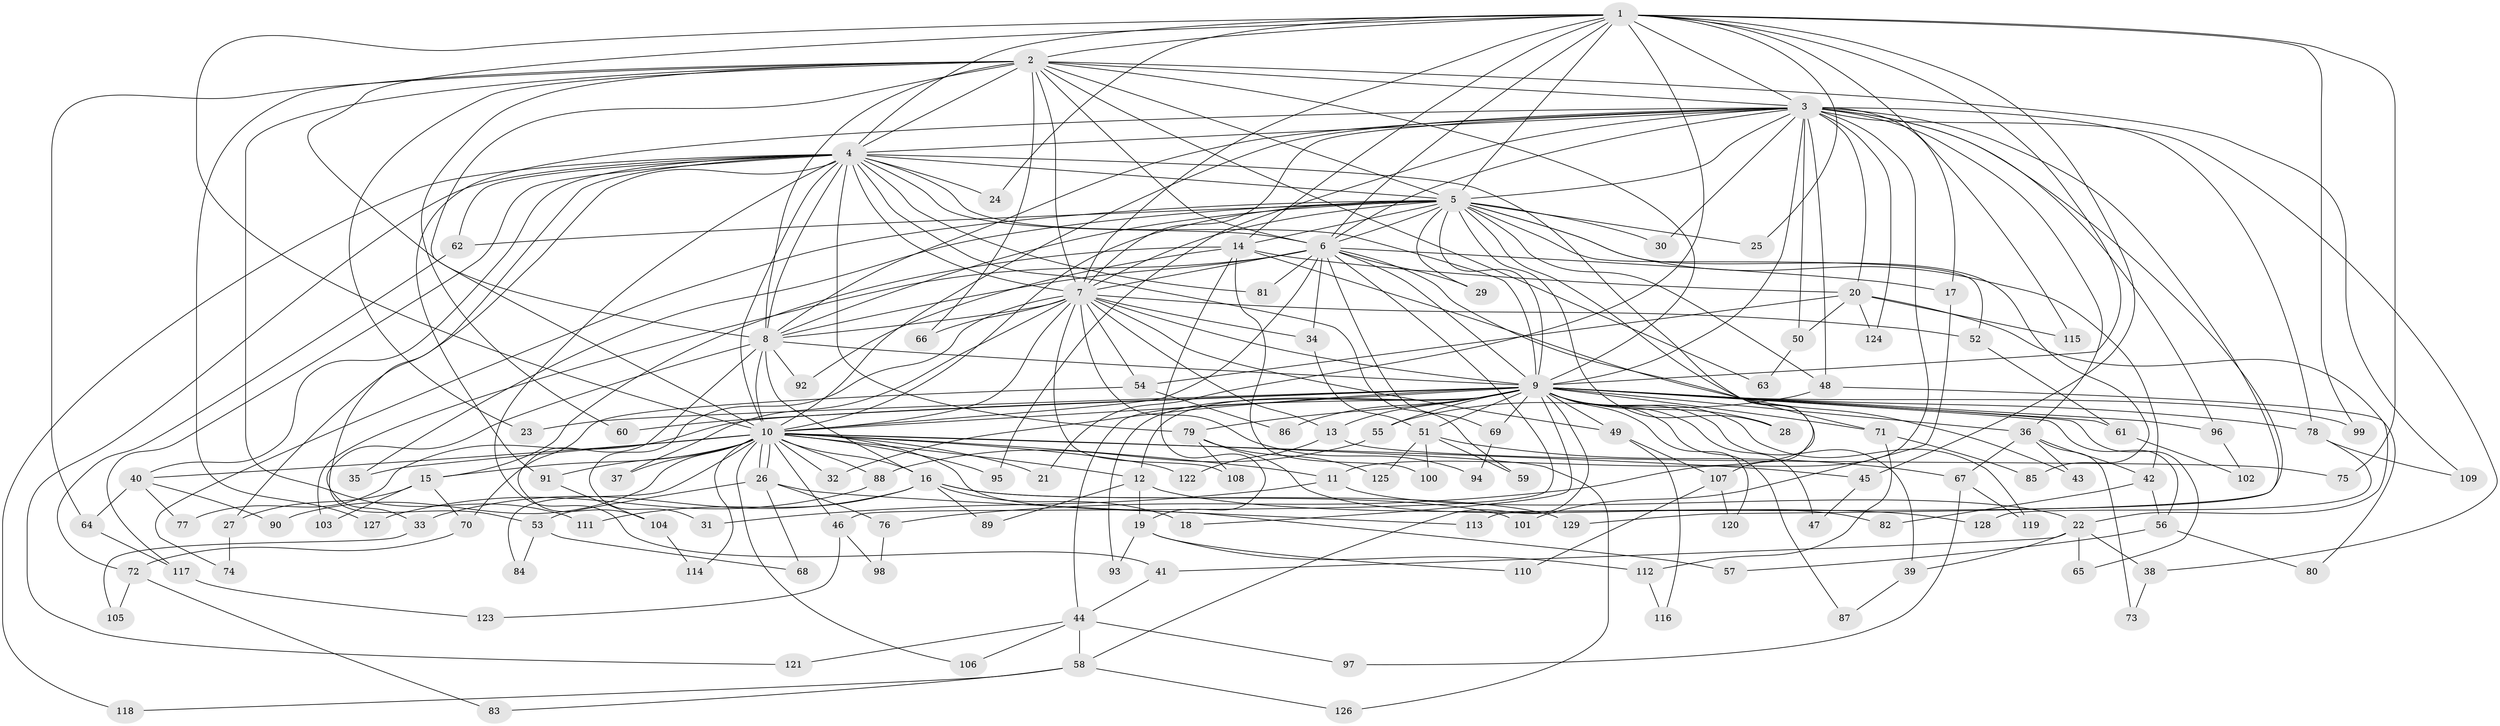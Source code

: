 // coarse degree distribution, {9: 0.058823529411764705, 31: 0.0196078431372549, 19: 0.0196078431372549, 22: 0.0392156862745098, 3: 0.21568627450980393, 5: 0.09803921568627451, 6: 0.0196078431372549, 2: 0.37254901960784315, 4: 0.09803921568627451, 1: 0.058823529411764705}
// Generated by graph-tools (version 1.1) at 2025/17/03/04/25 18:17:18]
// undirected, 129 vertices, 283 edges
graph export_dot {
graph [start="1"]
  node [color=gray90,style=filled];
  1;
  2;
  3;
  4;
  5;
  6;
  7;
  8;
  9;
  10;
  11;
  12;
  13;
  14;
  15;
  16;
  17;
  18;
  19;
  20;
  21;
  22;
  23;
  24;
  25;
  26;
  27;
  28;
  29;
  30;
  31;
  32;
  33;
  34;
  35;
  36;
  37;
  38;
  39;
  40;
  41;
  42;
  43;
  44;
  45;
  46;
  47;
  48;
  49;
  50;
  51;
  52;
  53;
  54;
  55;
  56;
  57;
  58;
  59;
  60;
  61;
  62;
  63;
  64;
  65;
  66;
  67;
  68;
  69;
  70;
  71;
  72;
  73;
  74;
  75;
  76;
  77;
  78;
  79;
  80;
  81;
  82;
  83;
  84;
  85;
  86;
  87;
  88;
  89;
  90;
  91;
  92;
  93;
  94;
  95;
  96;
  97;
  98;
  99;
  100;
  101;
  102;
  103;
  104;
  105;
  106;
  107;
  108;
  109;
  110;
  111;
  112;
  113;
  114;
  115;
  116;
  117;
  118;
  119;
  120;
  121;
  122;
  123;
  124;
  125;
  126;
  127;
  128;
  129;
  1 -- 2;
  1 -- 3;
  1 -- 4;
  1 -- 5;
  1 -- 6;
  1 -- 7;
  1 -- 8;
  1 -- 9;
  1 -- 10;
  1 -- 14;
  1 -- 21;
  1 -- 24;
  1 -- 25;
  1 -- 45;
  1 -- 75;
  1 -- 99;
  1 -- 115;
  2 -- 3;
  2 -- 4;
  2 -- 5;
  2 -- 6;
  2 -- 7;
  2 -- 8;
  2 -- 9;
  2 -- 10;
  2 -- 23;
  2 -- 60;
  2 -- 63;
  2 -- 64;
  2 -- 66;
  2 -- 109;
  2 -- 111;
  2 -- 127;
  3 -- 4;
  3 -- 5;
  3 -- 6;
  3 -- 7;
  3 -- 8;
  3 -- 9;
  3 -- 10;
  3 -- 17;
  3 -- 20;
  3 -- 30;
  3 -- 36;
  3 -- 38;
  3 -- 48;
  3 -- 50;
  3 -- 76;
  3 -- 78;
  3 -- 91;
  3 -- 95;
  3 -- 96;
  3 -- 113;
  3 -- 124;
  3 -- 129;
  4 -- 5;
  4 -- 6;
  4 -- 7;
  4 -- 8;
  4 -- 9;
  4 -- 10;
  4 -- 11;
  4 -- 24;
  4 -- 27;
  4 -- 40;
  4 -- 41;
  4 -- 53;
  4 -- 59;
  4 -- 62;
  4 -- 79;
  4 -- 81;
  4 -- 117;
  4 -- 118;
  4 -- 121;
  5 -- 6;
  5 -- 7;
  5 -- 8;
  5 -- 9;
  5 -- 10;
  5 -- 14;
  5 -- 25;
  5 -- 28;
  5 -- 29;
  5 -- 30;
  5 -- 35;
  5 -- 42;
  5 -- 48;
  5 -- 52;
  5 -- 62;
  5 -- 74;
  5 -- 85;
  5 -- 107;
  6 -- 7;
  6 -- 8;
  6 -- 9;
  6 -- 10;
  6 -- 17;
  6 -- 29;
  6 -- 34;
  6 -- 46;
  6 -- 69;
  6 -- 71;
  6 -- 81;
  6 -- 103;
  7 -- 8;
  7 -- 9;
  7 -- 10;
  7 -- 13;
  7 -- 31;
  7 -- 34;
  7 -- 37;
  7 -- 49;
  7 -- 52;
  7 -- 54;
  7 -- 66;
  7 -- 94;
  7 -- 108;
  8 -- 9;
  8 -- 10;
  8 -- 16;
  8 -- 33;
  8 -- 92;
  8 -- 104;
  9 -- 10;
  9 -- 12;
  9 -- 13;
  9 -- 18;
  9 -- 23;
  9 -- 28;
  9 -- 32;
  9 -- 36;
  9 -- 39;
  9 -- 44;
  9 -- 47;
  9 -- 49;
  9 -- 51;
  9 -- 55;
  9 -- 56;
  9 -- 58;
  9 -- 60;
  9 -- 61;
  9 -- 65;
  9 -- 69;
  9 -- 71;
  9 -- 77;
  9 -- 78;
  9 -- 79;
  9 -- 86;
  9 -- 87;
  9 -- 93;
  9 -- 96;
  9 -- 99;
  9 -- 119;
  9 -- 120;
  10 -- 11;
  10 -- 12;
  10 -- 15;
  10 -- 16;
  10 -- 21;
  10 -- 26;
  10 -- 26;
  10 -- 32;
  10 -- 35;
  10 -- 37;
  10 -- 40;
  10 -- 45;
  10 -- 46;
  10 -- 57;
  10 -- 84;
  10 -- 88;
  10 -- 90;
  10 -- 91;
  10 -- 95;
  10 -- 106;
  10 -- 114;
  10 -- 122;
  10 -- 126;
  11 -- 22;
  11 -- 31;
  12 -- 19;
  12 -- 89;
  12 -- 128;
  13 -- 75;
  13 -- 122;
  14 -- 15;
  14 -- 19;
  14 -- 20;
  14 -- 43;
  14 -- 92;
  14 -- 100;
  15 -- 27;
  15 -- 70;
  15 -- 103;
  16 -- 18;
  16 -- 33;
  16 -- 89;
  16 -- 101;
  16 -- 111;
  16 -- 129;
  17 -- 101;
  19 -- 93;
  19 -- 110;
  19 -- 112;
  20 -- 22;
  20 -- 50;
  20 -- 54;
  20 -- 115;
  20 -- 124;
  22 -- 38;
  22 -- 39;
  22 -- 41;
  22 -- 65;
  26 -- 53;
  26 -- 68;
  26 -- 76;
  26 -- 113;
  27 -- 74;
  33 -- 105;
  34 -- 51;
  36 -- 42;
  36 -- 43;
  36 -- 67;
  36 -- 73;
  38 -- 73;
  39 -- 87;
  40 -- 64;
  40 -- 77;
  40 -- 90;
  41 -- 44;
  42 -- 56;
  42 -- 82;
  44 -- 58;
  44 -- 97;
  44 -- 106;
  44 -- 121;
  45 -- 47;
  46 -- 98;
  46 -- 123;
  48 -- 55;
  48 -- 80;
  49 -- 107;
  49 -- 116;
  50 -- 63;
  51 -- 59;
  51 -- 67;
  51 -- 100;
  51 -- 125;
  52 -- 61;
  53 -- 68;
  53 -- 84;
  54 -- 70;
  54 -- 86;
  55 -- 88;
  56 -- 57;
  56 -- 80;
  58 -- 83;
  58 -- 118;
  58 -- 126;
  61 -- 102;
  62 -- 72;
  64 -- 117;
  67 -- 97;
  67 -- 119;
  69 -- 94;
  70 -- 72;
  71 -- 85;
  71 -- 112;
  72 -- 83;
  72 -- 105;
  76 -- 98;
  78 -- 109;
  78 -- 128;
  79 -- 82;
  79 -- 108;
  79 -- 125;
  88 -- 127;
  91 -- 104;
  96 -- 102;
  104 -- 114;
  107 -- 110;
  107 -- 120;
  112 -- 116;
  117 -- 123;
}
